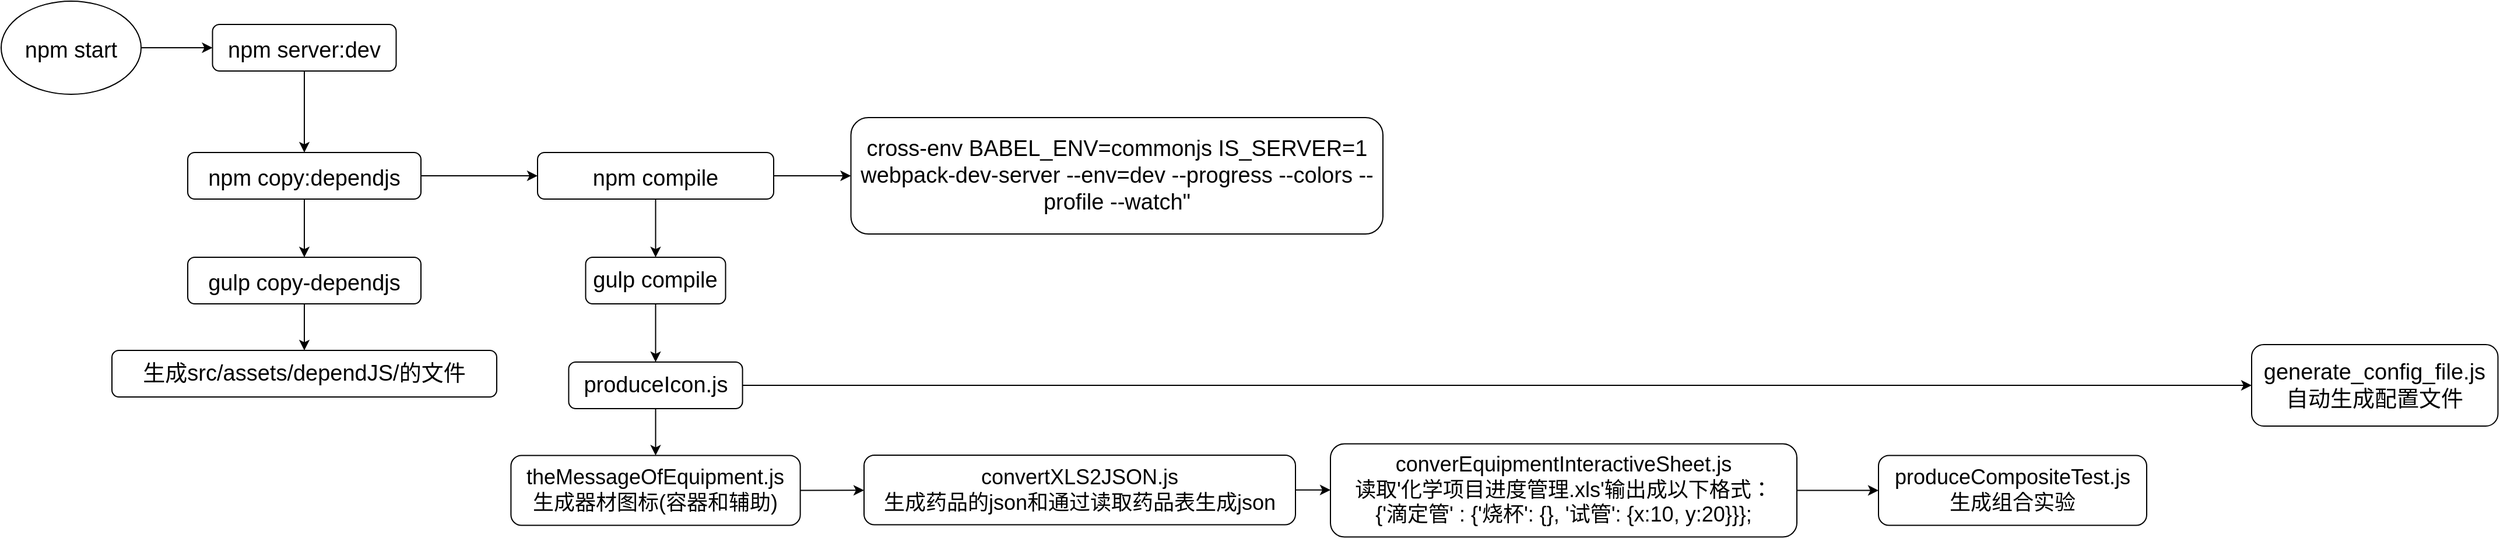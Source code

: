 <mxfile>
    <diagram id="VzX5R7IkRhMT7C6Zk9HH" name="第 1 页">
        <mxGraphModel dx="863" dy="523" grid="1" gridSize="10" guides="1" tooltips="1" connect="1" arrows="1" fold="1" page="1" pageScale="1" pageWidth="3300" pageHeight="2339" math="0" shadow="0">
            <root>
                <mxCell id="0"/>
                <mxCell id="1" parent="0"/>
                <mxCell id="4" value="" style="edgeStyle=none;html=1;fontSize=19;entryX=0;entryY=0.5;entryDx=0;entryDy=0;" parent="1" target="5" edge="1">
                    <mxGeometry relative="1" as="geometry">
                        <mxPoint x="267.5" y="190" as="targetPoint"/>
                        <mxPoint x="135.0" y="170" as="sourcePoint"/>
                    </mxGeometry>
                </mxCell>
                <mxCell id="2" value="npm start" style="ellipse;fontSize=19;" parent="1" vertex="1">
                    <mxGeometry x="20" y="130" width="120" height="80" as="geometry"/>
                </mxCell>
                <mxCell id="7" value="" style="edgeStyle=none;html=1;fontSize=19;exitX=0.5;exitY=1;exitDx=0;exitDy=0;" parent="1" source="5" target="6" edge="1">
                    <mxGeometry relative="1" as="geometry"/>
                </mxCell>
                <mxCell id="5" value="npm server:dev" style="rounded=1;fontSize=19;" parent="1" vertex="1">
                    <mxGeometry x="201.25" y="150" width="157.5" height="40" as="geometry"/>
                </mxCell>
                <mxCell id="9" value="" style="edgeStyle=none;html=1;fontSize=19;exitX=0.5;exitY=1;exitDx=0;exitDy=0;" parent="1" source="6" target="8" edge="1">
                    <mxGeometry relative="1" as="geometry"/>
                </mxCell>
                <mxCell id="11" value="" style="edgeStyle=none;html=1;fontSize=19;exitX=1;exitY=0.5;exitDx=0;exitDy=0;" parent="1" source="6" target="10" edge="1">
                    <mxGeometry relative="1" as="geometry"/>
                </mxCell>
                <mxCell id="6" value="npm copy:dependjs" style="fontSize=19;rounded=1;" parent="1" vertex="1">
                    <mxGeometry x="180" y="260" width="200" height="40" as="geometry"/>
                </mxCell>
                <mxCell id="15" value="" style="edgeStyle=none;html=1;exitX=0.5;exitY=1;exitDx=0;exitDy=0;" edge="1" parent="1" source="8" target="14">
                    <mxGeometry relative="1" as="geometry"/>
                </mxCell>
                <mxCell id="8" value="gulp copy-dependjs" style="fontSize=19;rounded=1;" parent="1" vertex="1">
                    <mxGeometry x="180" y="350" width="200" height="40" as="geometry"/>
                </mxCell>
                <mxCell id="17" value="" style="edgeStyle=none;html=1;" edge="1" parent="1" source="10" target="16">
                    <mxGeometry relative="1" as="geometry"/>
                </mxCell>
                <mxCell id="19" value="" style="edgeStyle=none;html=1;" edge="1" parent="1" source="10" target="18">
                    <mxGeometry relative="1" as="geometry"/>
                </mxCell>
                <mxCell id="10" value="npm compile" style="fontSize=19;rounded=1;" parent="1" vertex="1">
                    <mxGeometry x="480" y="260" width="202.5" height="40" as="geometry"/>
                </mxCell>
                <mxCell id="14" value="生成src/assets/dependJS/的文件" style="whiteSpace=wrap;html=1;fontSize=19;rounded=1;" vertex="1" parent="1">
                    <mxGeometry x="115" y="430" width="330" height="40" as="geometry"/>
                </mxCell>
                <mxCell id="28" value="" style="edgeStyle=none;html=1;" edge="1" parent="1" source="16" target="27">
                    <mxGeometry relative="1" as="geometry"/>
                </mxCell>
                <mxCell id="16" value="gulp compile" style="fontSize=19;rounded=1;whiteSpace=wrap;html=1;" vertex="1" parent="1">
                    <mxGeometry x="521.25" y="350" width="120" height="40" as="geometry"/>
                </mxCell>
                <mxCell id="18" value="cross-env BABEL_ENV=commonjs IS_SERVER=1 webpack-dev-server --env=dev --progress --colors --profile --watch&quot;" style="whiteSpace=wrap;fontSize=19;rounded=1;" vertex="1" parent="1">
                    <mxGeometry x="748.75" y="230" width="456.25" height="100" as="geometry"/>
                </mxCell>
                <mxCell id="30" value="" style="edgeStyle=none;html=1;entryX=0;entryY=0.5;entryDx=0;entryDy=0;exitX=1;exitY=0.5;exitDx=0;exitDy=0;" edge="1" parent="1" source="27" target="29">
                    <mxGeometry relative="1" as="geometry">
                        <mxPoint x="700" y="480" as="sourcePoint"/>
                        <mxPoint x="720" y="490" as="targetPoint"/>
                    </mxGeometry>
                </mxCell>
                <mxCell id="31" style="edgeStyle=none;html=1;exitX=0.5;exitY=1;exitDx=0;exitDy=0;" edge="1" parent="1" source="27" target="32">
                    <mxGeometry relative="1" as="geometry">
                        <mxPoint x="581.565" y="520" as="targetPoint"/>
                    </mxGeometry>
                </mxCell>
                <mxCell id="27" value="produceIcon.js" style="whiteSpace=wrap;fontSize=19;rounded=1;" vertex="1" parent="1">
                    <mxGeometry x="506.72" y="440" width="149.07" height="40" as="geometry"/>
                </mxCell>
                <mxCell id="29" value="generate_config_file.js&lt;br&gt;自动生成配置文件" style="whiteSpace=wrap;fontSize=19;rounded=1;html=1;" vertex="1" parent="1">
                    <mxGeometry x="1950" y="425" width="211.25" height="70" as="geometry"/>
                </mxCell>
                <mxCell id="33" style="edgeStyle=none;html=1;exitX=1;exitY=0.5;exitDx=0;exitDy=0;fontSize=18;" edge="1" parent="1" source="32" target="34">
                    <mxGeometry relative="1" as="geometry">
                        <mxPoint x="720" y="544.739" as="targetPoint"/>
                    </mxGeometry>
                </mxCell>
                <mxCell id="32" value="theMessageOfEquipment.js&lt;br style=&quot;font-size: 18px;&quot;&gt;生成器材图标(容器和辅助)" style="rounded=1;whiteSpace=wrap;html=1;fontSize=18;" vertex="1" parent="1">
                    <mxGeometry x="457.2" y="520.26" width="248.11" height="60" as="geometry"/>
                </mxCell>
                <mxCell id="35" style="edgeStyle=none;html=1;exitX=1;exitY=0.5;exitDx=0;exitDy=0;fontSize=18;" edge="1" parent="1" source="34" target="36">
                    <mxGeometry relative="1" as="geometry">
                        <mxPoint x="920" y="542.13" as="targetPoint"/>
                    </mxGeometry>
                </mxCell>
                <mxCell id="34" value="convertXLS2JSON.js&lt;br style=&quot;font-size: 18px;&quot;&gt;生成药品的json和通过读取药品表生成json" style="rounded=1;whiteSpace=wrap;html=1;fontSize=18;" vertex="1" parent="1">
                    <mxGeometry x="760" y="520" width="370" height="59.74" as="geometry"/>
                </mxCell>
                <mxCell id="37" style="edgeStyle=none;html=1;exitX=1;exitY=0.5;exitDx=0;exitDy=0;fontSize=18;" edge="1" parent="1" source="36" target="38">
                    <mxGeometry relative="1" as="geometry">
                        <mxPoint x="1200" y="544.739" as="targetPoint"/>
                    </mxGeometry>
                </mxCell>
                <mxCell id="36" value="converEquipmentInteractiveSheet.js&#10;读取'化学项目进度管理.xls'输出成以下格式：&#10;{'滴定管' : {'烧杯': {}, '试管': {x:10, y:20}}};" style="rounded=1;whiteSpace=wrap;fontSize=18;" vertex="1" parent="1">
                    <mxGeometry x="1160" y="510.26" width="400" height="80" as="geometry"/>
                </mxCell>
                <mxCell id="38" value="produceCompositeTest.js&#10;生成组合实验" style="rounded=1;whiteSpace=wrap;fontSize=18;" vertex="1" parent="1">
                    <mxGeometry x="1630" y="520.26" width="230" height="60" as="geometry"/>
                </mxCell>
            </root>
        </mxGraphModel>
    </diagram>
</mxfile>